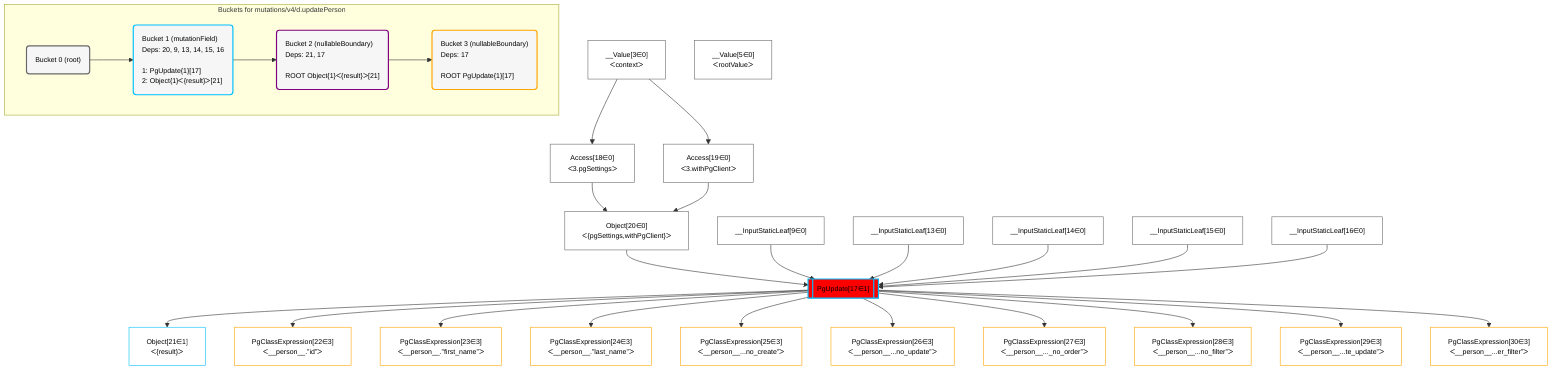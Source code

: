 %%{init: {'themeVariables': { 'fontSize': '12px'}}}%%
graph TD
    classDef path fill:#eee,stroke:#000,color:#000
    classDef plan fill:#fff,stroke-width:1px,color:#000
    classDef itemplan fill:#fff,stroke-width:2px,color:#000
    classDef sideeffectplan fill:#f00,stroke-width:2px,color:#000
    classDef bucket fill:#f6f6f6,color:#000,stroke-width:2px,text-align:left


    %% define steps
    __Value3["__Value[3∈0]<br />ᐸcontextᐳ"]:::plan
    __Value5["__Value[5∈0]<br />ᐸrootValueᐳ"]:::plan
    __InputStaticLeaf9["__InputStaticLeaf[9∈0]"]:::plan
    __InputStaticLeaf13["__InputStaticLeaf[13∈0]"]:::plan
    __InputStaticLeaf14["__InputStaticLeaf[14∈0]"]:::plan
    __InputStaticLeaf15["__InputStaticLeaf[15∈0]"]:::plan
    __InputStaticLeaf16["__InputStaticLeaf[16∈0]"]:::plan
    Access18["Access[18∈0]<br />ᐸ3.pgSettingsᐳ"]:::plan
    Access19["Access[19∈0]<br />ᐸ3.withPgClientᐳ"]:::plan
    Object20["Object[20∈0]<br />ᐸ{pgSettings,withPgClient}ᐳ"]:::plan
    PgUpdate17[["PgUpdate[17∈1]"]]:::sideeffectplan
    Object21["Object[21∈1]<br />ᐸ{result}ᐳ"]:::plan
    PgClassExpression22["PgClassExpression[22∈3]<br />ᐸ__person__.”id”ᐳ"]:::plan
    PgClassExpression23["PgClassExpression[23∈3]<br />ᐸ__person__.”first_name”ᐳ"]:::plan
    PgClassExpression24["PgClassExpression[24∈3]<br />ᐸ__person__.”last_name”ᐳ"]:::plan
    PgClassExpression25["PgClassExpression[25∈3]<br />ᐸ__person__...no_create”ᐳ"]:::plan
    PgClassExpression26["PgClassExpression[26∈3]<br />ᐸ__person__...no_update”ᐳ"]:::plan
    PgClassExpression27["PgClassExpression[27∈3]<br />ᐸ__person__..._no_order”ᐳ"]:::plan
    PgClassExpression28["PgClassExpression[28∈3]<br />ᐸ__person__...no_filter”ᐳ"]:::plan
    PgClassExpression29["PgClassExpression[29∈3]<br />ᐸ__person__...te_update”ᐳ"]:::plan
    PgClassExpression30["PgClassExpression[30∈3]<br />ᐸ__person__...er_filter”ᐳ"]:::plan

    %% plan dependencies
    __Value3 --> Access18
    __Value3 --> Access19
    Access18 & Access19 --> Object20
    Object20 & __InputStaticLeaf9 & __InputStaticLeaf13 & __InputStaticLeaf14 & __InputStaticLeaf15 & __InputStaticLeaf16 --> PgUpdate17
    PgUpdate17 --> Object21
    PgUpdate17 --> PgClassExpression22
    PgUpdate17 --> PgClassExpression23
    PgUpdate17 --> PgClassExpression24
    PgUpdate17 --> PgClassExpression25
    PgUpdate17 --> PgClassExpression26
    PgUpdate17 --> PgClassExpression27
    PgUpdate17 --> PgClassExpression28
    PgUpdate17 --> PgClassExpression29
    PgUpdate17 --> PgClassExpression30

    subgraph "Buckets for mutations/v4/d.updatePerson"
    Bucket0("Bucket 0 (root)"):::bucket
    classDef bucket0 stroke:#696969
    class Bucket0,__Value3,__Value5,__InputStaticLeaf9,__InputStaticLeaf13,__InputStaticLeaf14,__InputStaticLeaf15,__InputStaticLeaf16,Access18,Access19,Object20 bucket0
    Bucket1("Bucket 1 (mutationField)<br />Deps: 20, 9, 13, 14, 15, 16<br /><br />1: PgUpdate{1}[17]<br />2: Object{1}ᐸ{result}ᐳ[21]"):::bucket
    classDef bucket1 stroke:#00bfff
    class Bucket1,PgUpdate17,Object21 bucket1
    Bucket2("Bucket 2 (nullableBoundary)<br />Deps: 21, 17<br /><br />ROOT Object{1}ᐸ{result}ᐳ[21]"):::bucket
    classDef bucket2 stroke:#7f007f
    class Bucket2 bucket2
    Bucket3("Bucket 3 (nullableBoundary)<br />Deps: 17<br /><br />ROOT PgUpdate{1}[17]"):::bucket
    classDef bucket3 stroke:#ffa500
    class Bucket3,PgClassExpression22,PgClassExpression23,PgClassExpression24,PgClassExpression25,PgClassExpression26,PgClassExpression27,PgClassExpression28,PgClassExpression29,PgClassExpression30 bucket3
    Bucket0 --> Bucket1
    Bucket1 --> Bucket2
    Bucket2 --> Bucket3
    end